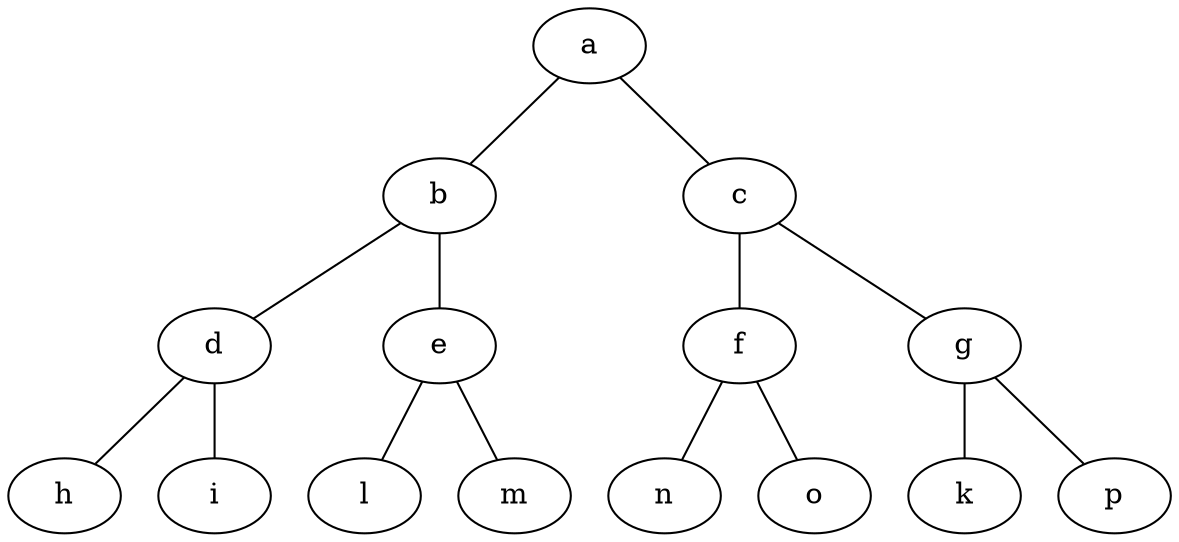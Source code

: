 graph xxh{
    a--b;
    a--c;
    b--d;
    b--e;
    c--f;
    c--g;
    d--h;
    d--i;
    g--k;
    e--l;
    e--m;
    f--n;
    f--o;
    g--p;
}